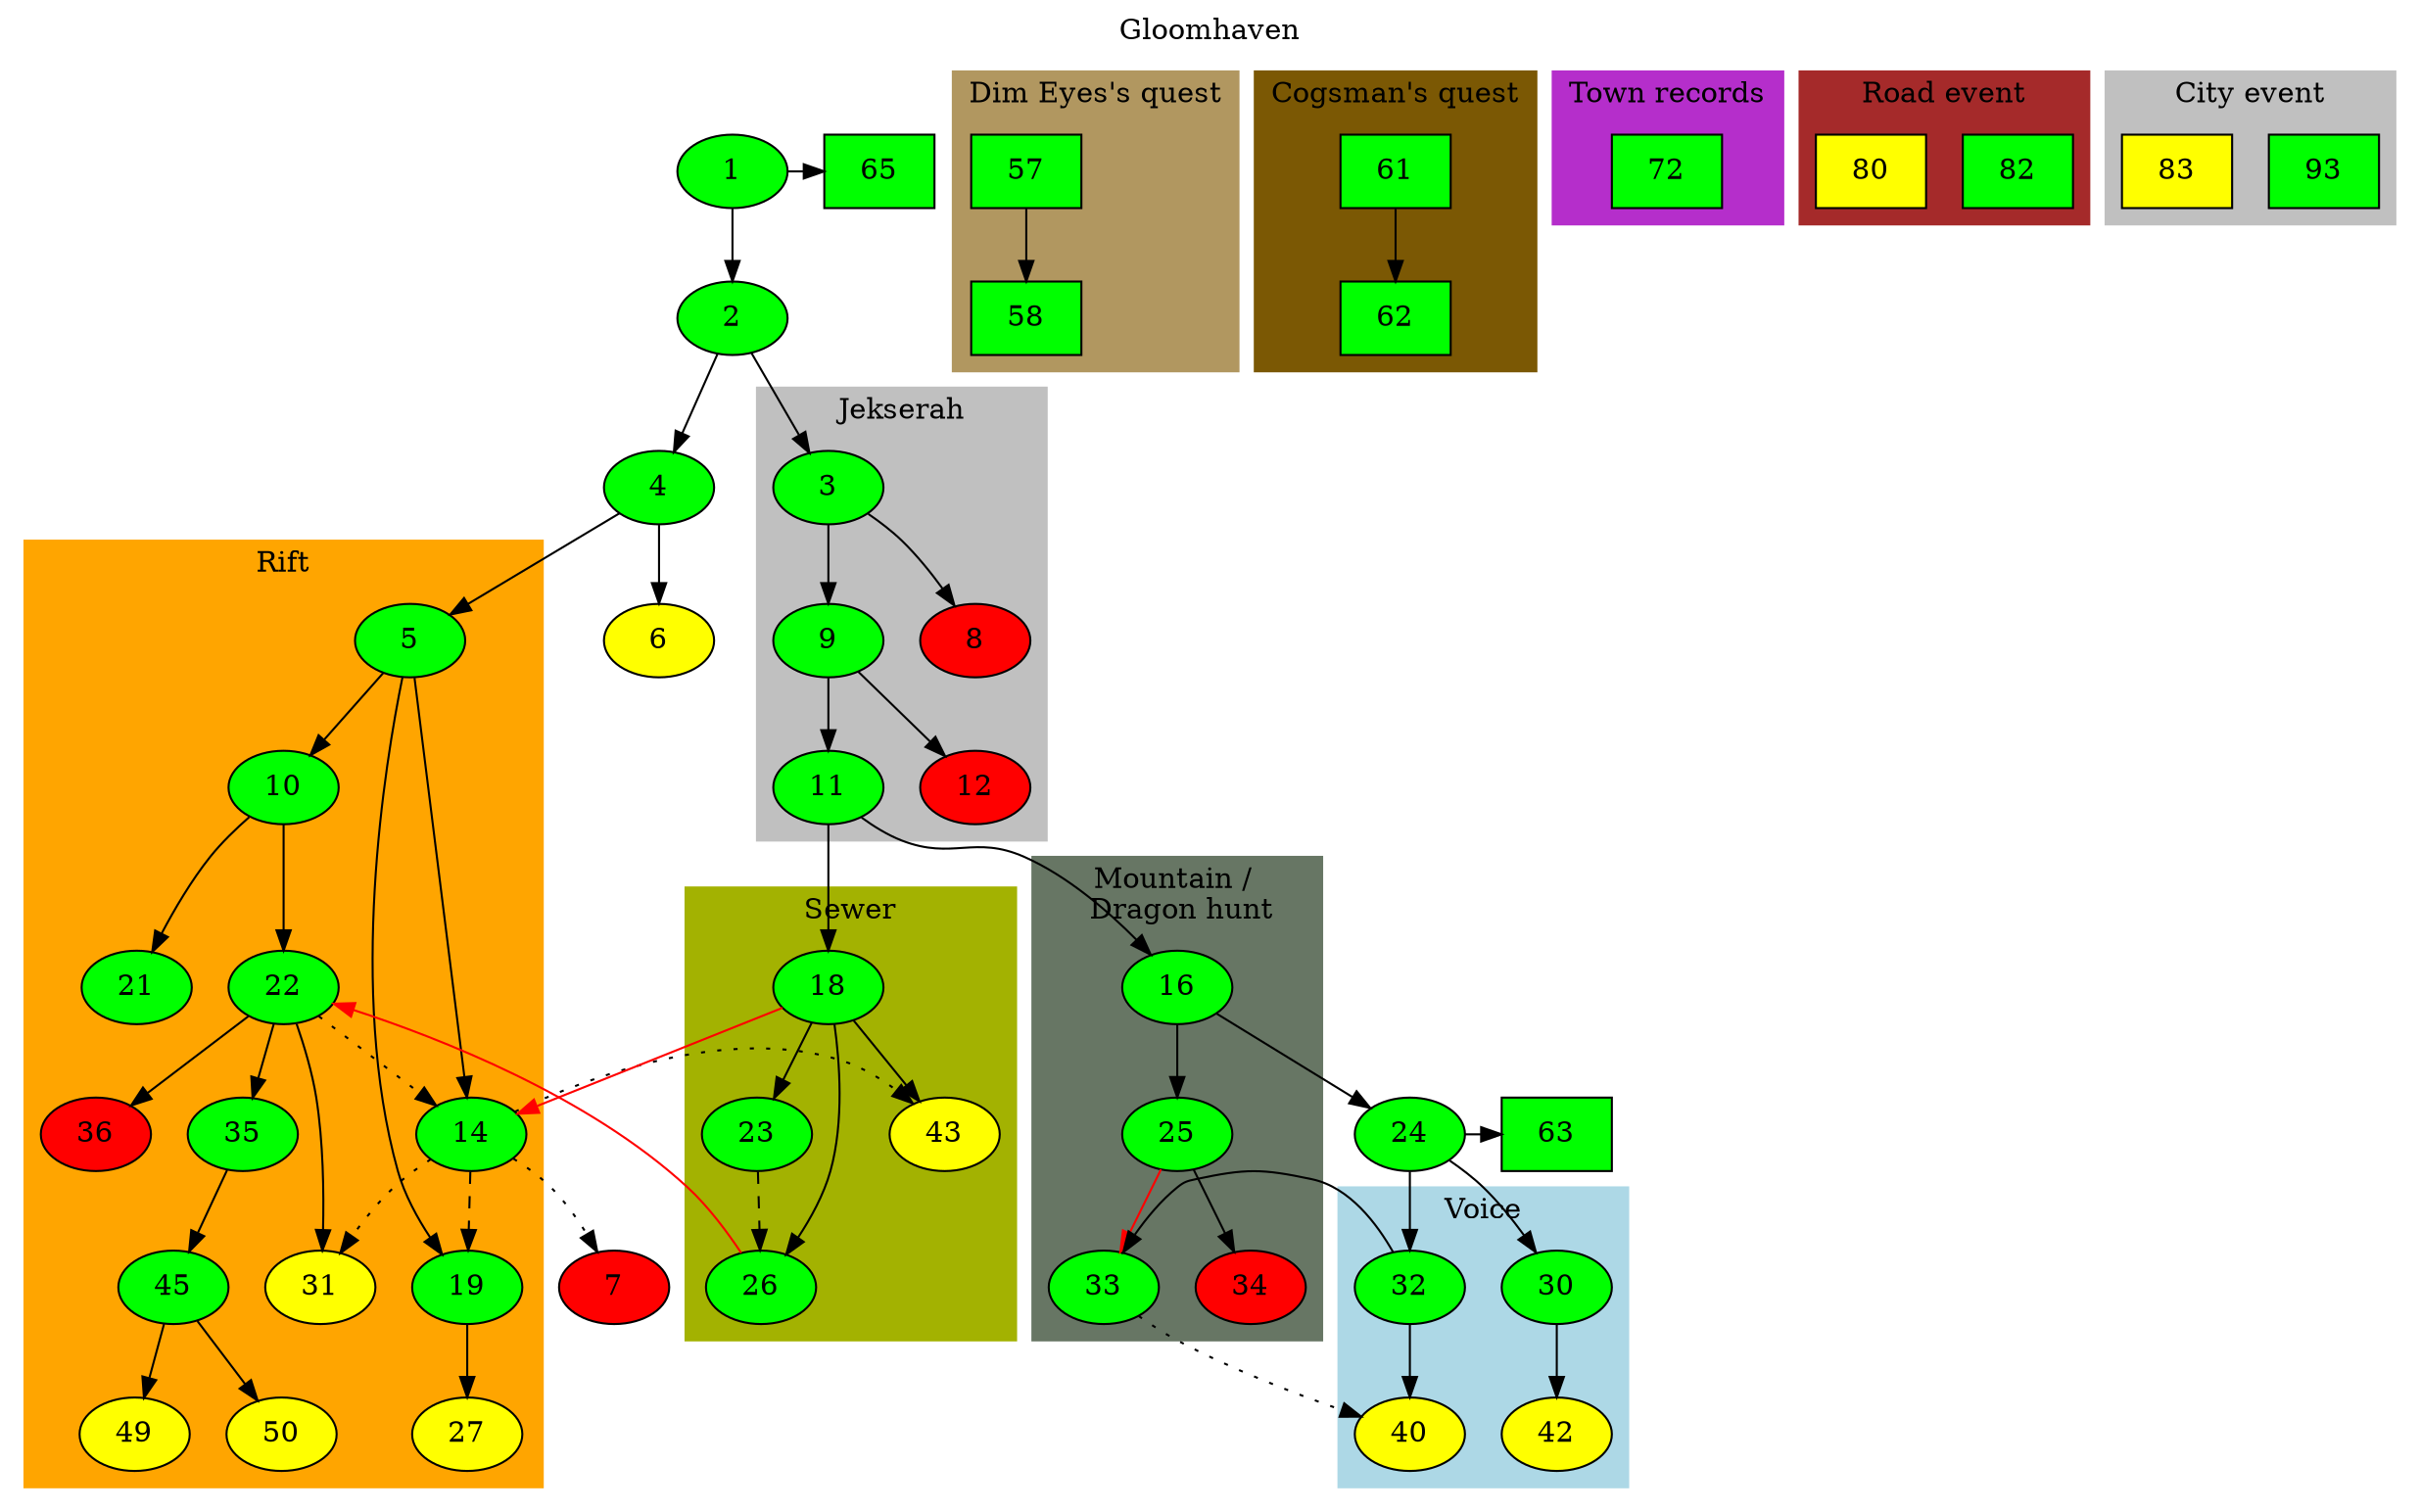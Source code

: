 digraph world {
	label="Gloomhaven";
	labelloc="top";

	# Normal, completed
	1,2,3,4,5,9,10,11,14,16,18,19,21,22,23,24,25,26,30,32,33,35,45 [style=filled fillcolor="green"];
	# Normal, incomplete
	6,27,31,40,42,43,49,50 [style=filled fillcolor="yellow"];
	# Normal, incomplete, requirements not met
	// [style=filled fillcolor="orange"];
	# Normal, uncompletable
	7,8,12,34,36 [style=filled fillcolor="red"];

	# Side, completed
	## Personal quest
	57,58,61,62 [style=filled fillcolor="green" shape=box]; 
	## Random reward
	63,65 [style=filled fillcolor="green" shape=box]; 
	{rank=same; 1 65;}
	{rank=same; 24 63;}
	# Complete
	72 [style=filled fillcolor="green" shape=box]; 

	# Road/City
	# Complete
	82,93 [style=filled fillcolor="green" shape=box]; 
	# Incomplete
	80,83 [style=filled fillcolor="yellow" shape=box]; 

	1 -> 2;
	1 -> 65;

	2 -> 3;
	2 -> 4;
	4 -> 5;
	4 -> 6;
	14 -> 7 [style="dotted"]; # Reference
	14 -> 31 [style="dotted"]; # Reference
	14 -> 43 [style="dotted"]; # Reference
	11 -> 16;
	11 -> 18;
	18 -> 14 [color="red"];
	26 -> 22 [color="red"];
	23 -> 26 [style="dashed"]; # Unlocked 
	24 -> 63;

	subgraph cluster_0 {
		label = "Jekserah";
		style = "filled";
		color = "grey";
		3 -> 8;
		3 -> 9;
		9 -> 11;
		9 -> 12;
	}

	subgraph cluster_1 {
		label = "Rift";
		style = "filled";
		color = "orange";
		5 -> 10;
		5 -> 14;
		5 -> 19;
		14 -> 19 [style="dashed"]; # Unlocks
		19 -> 27;
		10 -> 21;
		10 -> 22;
		22 -> 14 [style="dotted"]; # Reference
		22 -> 31;
		22 -> 35;
		22 -> 36;
		35 -> 45;
		45 -> 49;
		45 -> 50;
	}

	subgraph cluster_2 {
		label = "Mountain / \n Dragon hunt";
		style = "filled";
		color = "#677664";
		16 -> 24;
		16 -> 25;
		25 -> 33 [color="red"];
		25 -> 34;
	}

	subgraph cluster_3 {
		label = "Voice";
		style = "filled";
		color = "lightblue";
		24 -> 32;
		24 -> 30;
		30 -> 42;
		32 -> 33;
		32 -> 40;
		33 -> 40[style="dotted"]; # Reference
	}

	subgraph cluster_4 {
		label = "Sewer";
		style = "filled";
		color = "#a3b201";
		18 -> 23;
		18 -> 26;
		18 -> 43;
	}

	subgraph cluster_10 {
		label = "Cogsman's quest";
		style = "filled";
		color = "#7b5804";
		61 -> 62;
	}

	subgraph cluster_11 {
		label = "Dim Eyes's quest";
		style = "filled";
		color = "#b19760";
		57-> 58;
	}

	subgraph cluster_20 {
		label = "City event";
		style = "filled";
		color = "grey";
		83,93;
	}

	subgraph cluster_21 {
		label = "Road event";
		style = "filled";
		color = "brown";
		80, 82;
	}

	subgraph cluster_22 {
		label = "Town records";
		style = "filled";
		color = "#b52ecb";
		72;
	}
}
